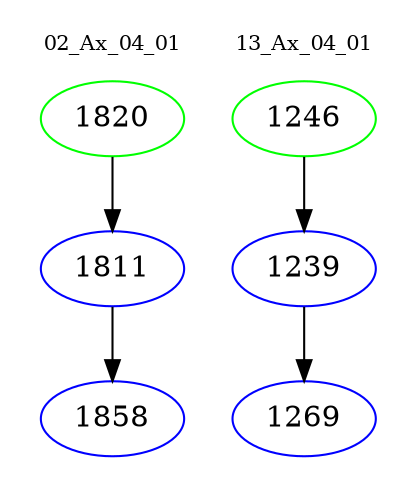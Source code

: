 digraph{
subgraph cluster_0 {
color = white
label = "02_Ax_04_01";
fontsize=10;
T0_1820 [label="1820", color="green"]
T0_1820 -> T0_1811 [color="black"]
T0_1811 [label="1811", color="blue"]
T0_1811 -> T0_1858 [color="black"]
T0_1858 [label="1858", color="blue"]
}
subgraph cluster_1 {
color = white
label = "13_Ax_04_01";
fontsize=10;
T1_1246 [label="1246", color="green"]
T1_1246 -> T1_1239 [color="black"]
T1_1239 [label="1239", color="blue"]
T1_1239 -> T1_1269 [color="black"]
T1_1269 [label="1269", color="blue"]
}
}
